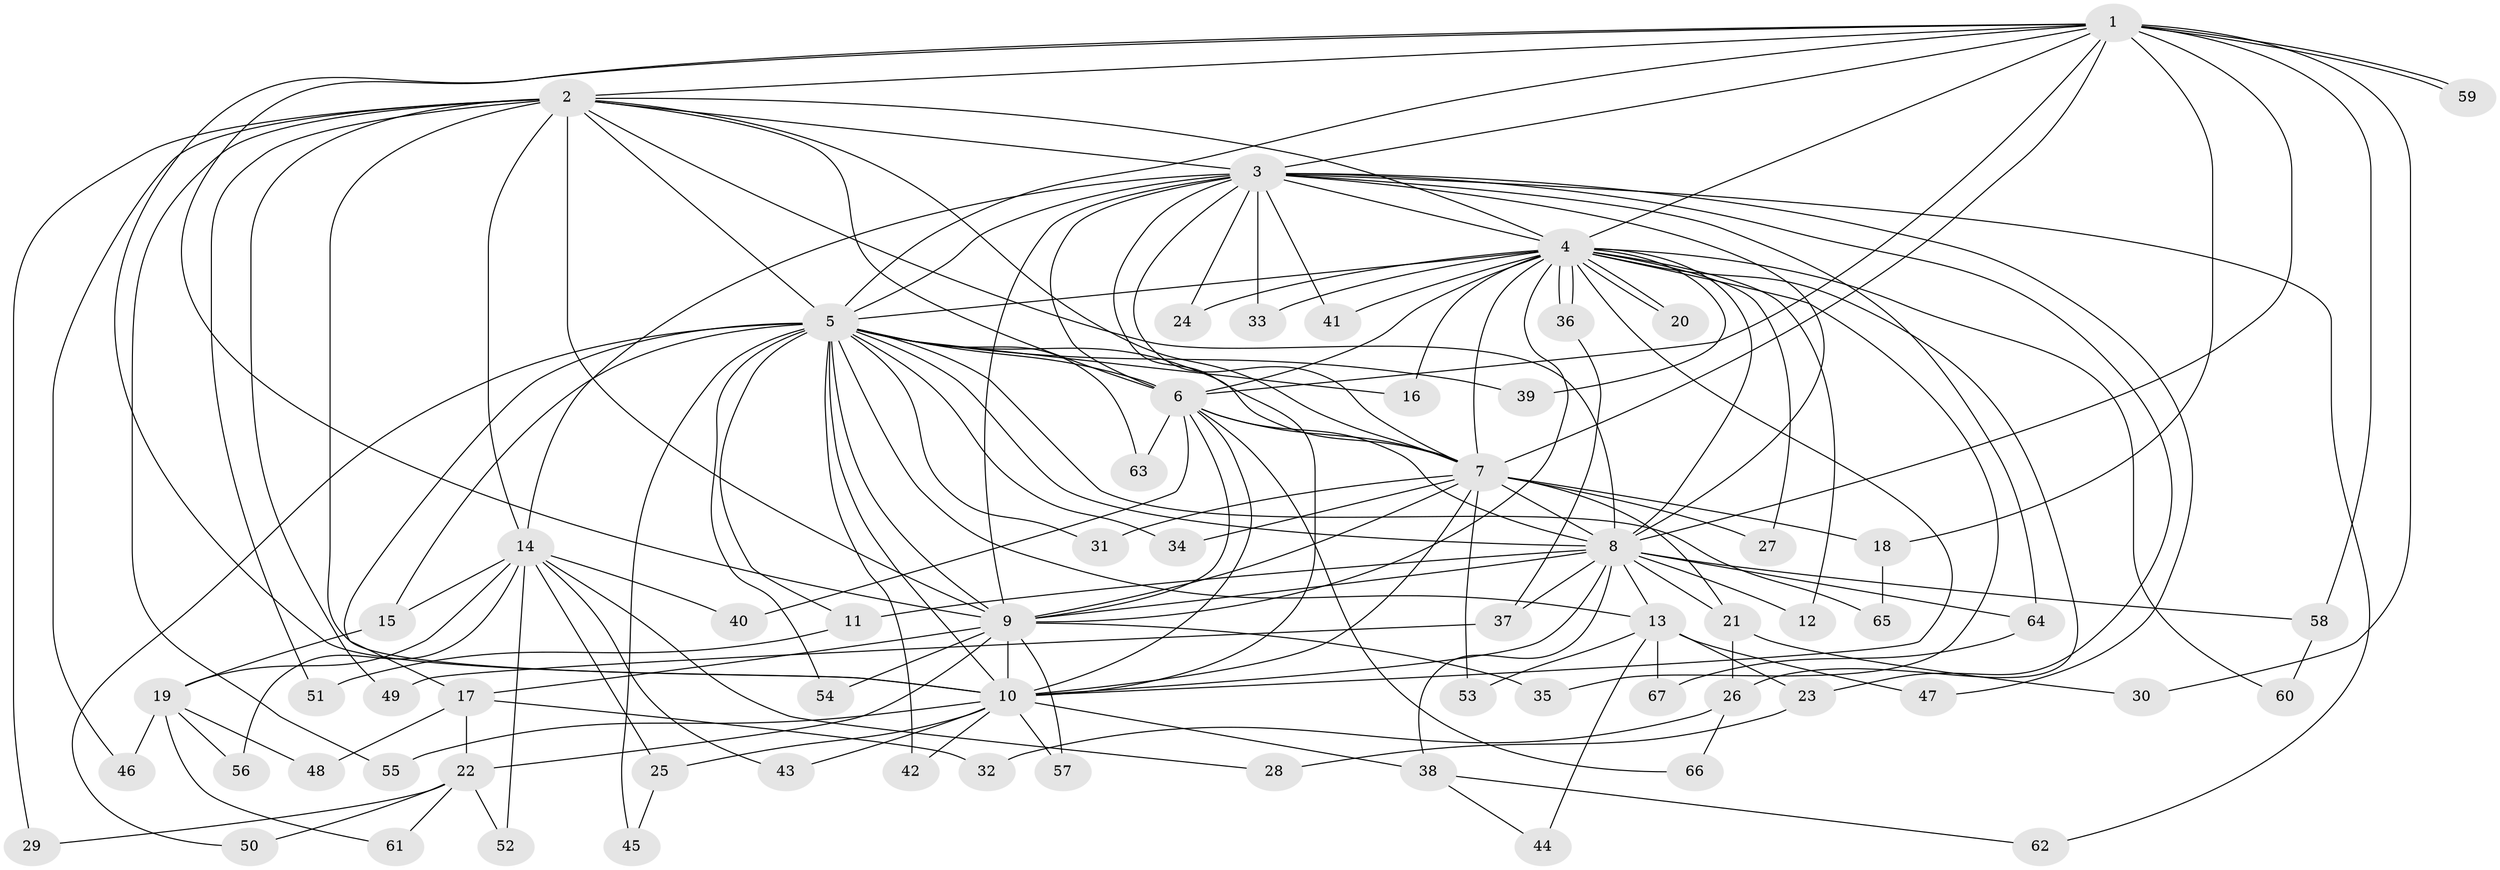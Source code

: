 // coarse degree distribution, {24: 0.020833333333333332, 19: 0.041666666666666664, 17: 0.020833333333333332, 9: 0.020833333333333332, 12: 0.020833333333333332, 10: 0.020833333333333332, 3: 0.125, 2: 0.5625, 7: 0.020833333333333332, 8: 0.020833333333333332, 6: 0.041666666666666664, 5: 0.020833333333333332, 4: 0.0625}
// Generated by graph-tools (version 1.1) at 2025/41/03/06/25 10:41:44]
// undirected, 67 vertices, 159 edges
graph export_dot {
graph [start="1"]
  node [color=gray90,style=filled];
  1;
  2;
  3;
  4;
  5;
  6;
  7;
  8;
  9;
  10;
  11;
  12;
  13;
  14;
  15;
  16;
  17;
  18;
  19;
  20;
  21;
  22;
  23;
  24;
  25;
  26;
  27;
  28;
  29;
  30;
  31;
  32;
  33;
  34;
  35;
  36;
  37;
  38;
  39;
  40;
  41;
  42;
  43;
  44;
  45;
  46;
  47;
  48;
  49;
  50;
  51;
  52;
  53;
  54;
  55;
  56;
  57;
  58;
  59;
  60;
  61;
  62;
  63;
  64;
  65;
  66;
  67;
  1 -- 2;
  1 -- 3;
  1 -- 4;
  1 -- 5;
  1 -- 6;
  1 -- 7;
  1 -- 8;
  1 -- 9;
  1 -- 10;
  1 -- 18;
  1 -- 30;
  1 -- 58;
  1 -- 59;
  1 -- 59;
  2 -- 3;
  2 -- 4;
  2 -- 5;
  2 -- 6;
  2 -- 7;
  2 -- 8;
  2 -- 9;
  2 -- 10;
  2 -- 14;
  2 -- 29;
  2 -- 46;
  2 -- 49;
  2 -- 51;
  2 -- 55;
  3 -- 4;
  3 -- 5;
  3 -- 6;
  3 -- 7;
  3 -- 8;
  3 -- 9;
  3 -- 10;
  3 -- 14;
  3 -- 23;
  3 -- 24;
  3 -- 33;
  3 -- 41;
  3 -- 47;
  3 -- 62;
  3 -- 64;
  4 -- 5;
  4 -- 6;
  4 -- 7;
  4 -- 8;
  4 -- 9;
  4 -- 10;
  4 -- 12;
  4 -- 16;
  4 -- 20;
  4 -- 20;
  4 -- 24;
  4 -- 26;
  4 -- 27;
  4 -- 33;
  4 -- 35;
  4 -- 36;
  4 -- 36;
  4 -- 39;
  4 -- 41;
  4 -- 60;
  5 -- 6;
  5 -- 7;
  5 -- 8;
  5 -- 9;
  5 -- 10;
  5 -- 11;
  5 -- 13;
  5 -- 15;
  5 -- 16;
  5 -- 17;
  5 -- 31;
  5 -- 34;
  5 -- 39;
  5 -- 42;
  5 -- 45;
  5 -- 50;
  5 -- 54;
  5 -- 63;
  5 -- 65;
  6 -- 7;
  6 -- 8;
  6 -- 9;
  6 -- 10;
  6 -- 40;
  6 -- 63;
  6 -- 66;
  7 -- 8;
  7 -- 9;
  7 -- 10;
  7 -- 18;
  7 -- 21;
  7 -- 27;
  7 -- 31;
  7 -- 34;
  7 -- 53;
  8 -- 9;
  8 -- 10;
  8 -- 11;
  8 -- 12;
  8 -- 13;
  8 -- 21;
  8 -- 37;
  8 -- 38;
  8 -- 58;
  8 -- 64;
  9 -- 10;
  9 -- 17;
  9 -- 22;
  9 -- 35;
  9 -- 54;
  9 -- 57;
  10 -- 25;
  10 -- 38;
  10 -- 42;
  10 -- 43;
  10 -- 55;
  10 -- 57;
  11 -- 51;
  13 -- 23;
  13 -- 44;
  13 -- 47;
  13 -- 53;
  13 -- 67;
  14 -- 15;
  14 -- 19;
  14 -- 25;
  14 -- 28;
  14 -- 40;
  14 -- 43;
  14 -- 52;
  14 -- 56;
  15 -- 19;
  17 -- 22;
  17 -- 32;
  17 -- 48;
  18 -- 65;
  19 -- 46;
  19 -- 48;
  19 -- 56;
  19 -- 61;
  21 -- 26;
  21 -- 30;
  22 -- 29;
  22 -- 50;
  22 -- 52;
  22 -- 61;
  23 -- 28;
  25 -- 45;
  26 -- 32;
  26 -- 66;
  36 -- 37;
  37 -- 49;
  38 -- 44;
  38 -- 62;
  58 -- 60;
  64 -- 67;
}
